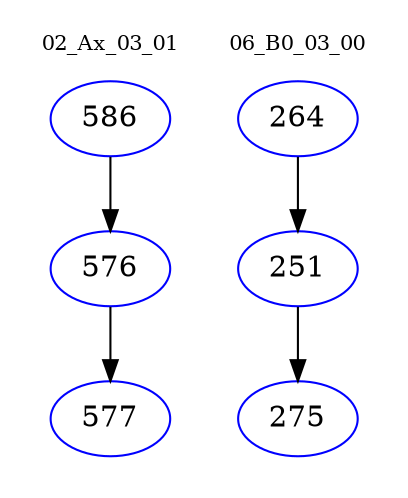 digraph{
subgraph cluster_0 {
color = white
label = "02_Ax_03_01";
fontsize=10;
T0_586 [label="586", color="blue"]
T0_586 -> T0_576 [color="black"]
T0_576 [label="576", color="blue"]
T0_576 -> T0_577 [color="black"]
T0_577 [label="577", color="blue"]
}
subgraph cluster_1 {
color = white
label = "06_B0_03_00";
fontsize=10;
T1_264 [label="264", color="blue"]
T1_264 -> T1_251 [color="black"]
T1_251 [label="251", color="blue"]
T1_251 -> T1_275 [color="black"]
T1_275 [label="275", color="blue"]
}
}
